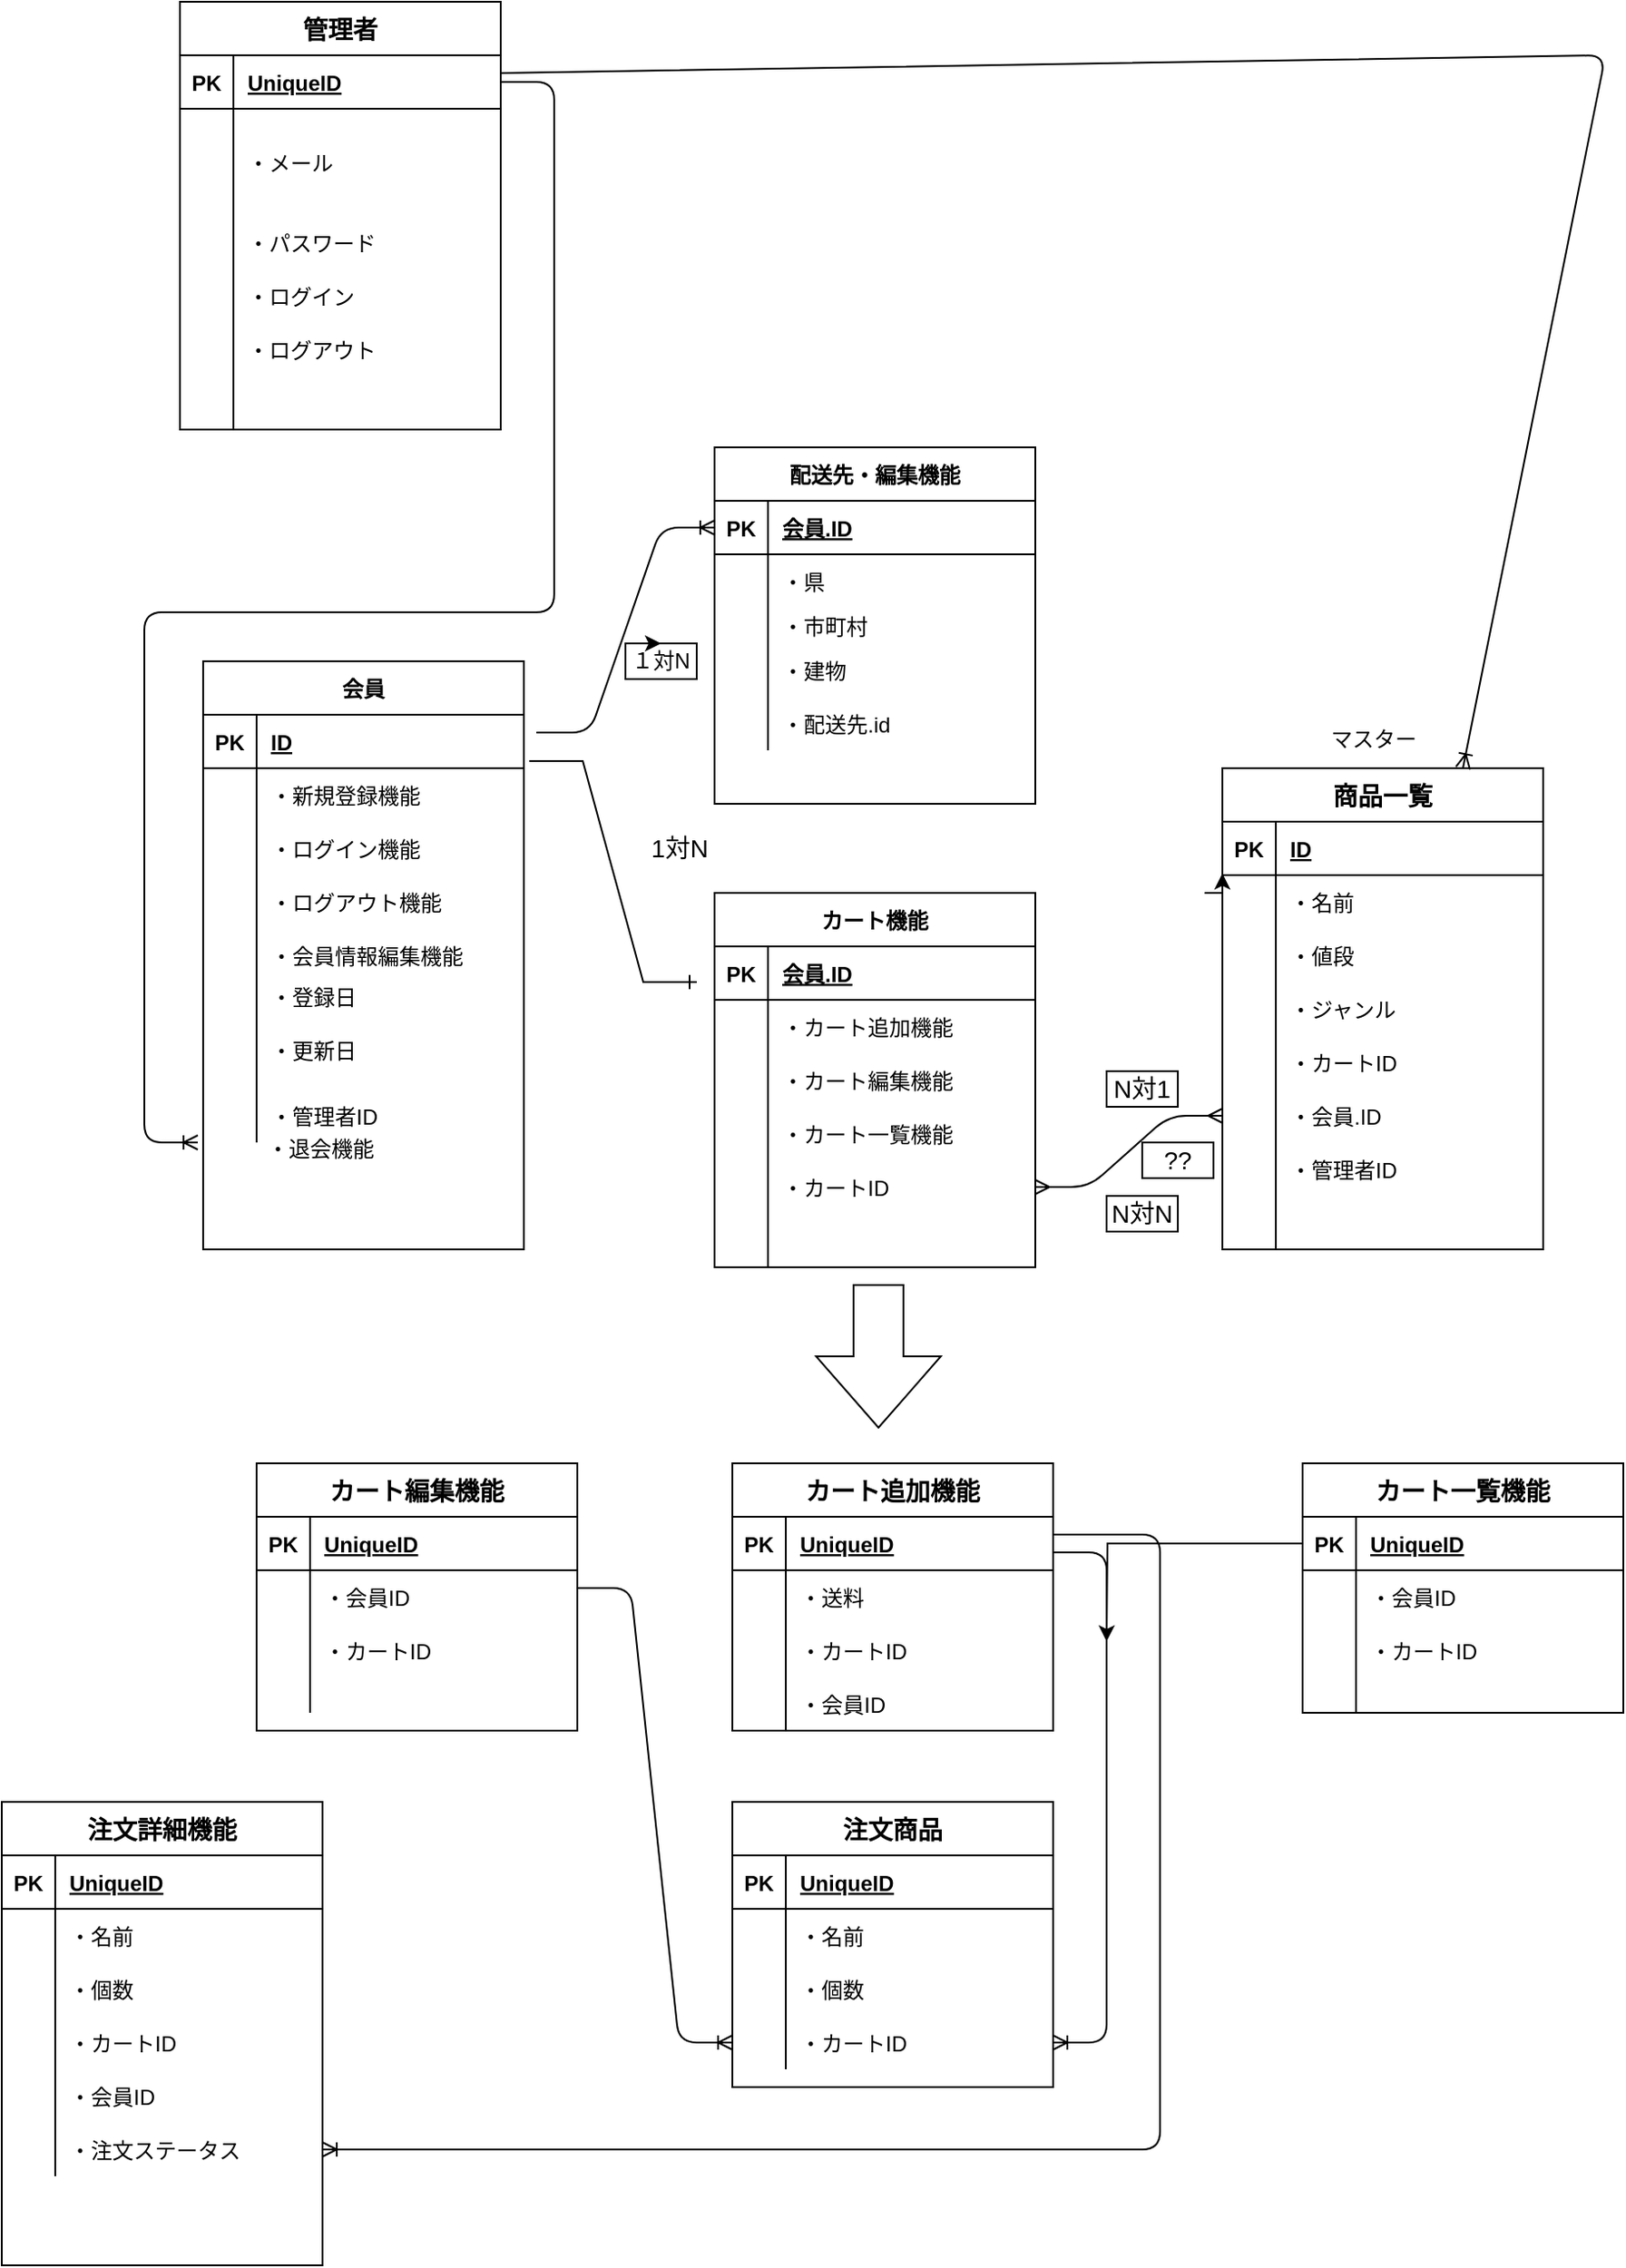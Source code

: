 <mxfile version="14.0.0" type="github">
  <diagram id="SJgFfLJ4Xzr0zGgZQ5Ph" name="ページ1">
    <mxGraphModel dx="2600" dy="4016" grid="1" gridSize="10" guides="1" tooltips="1" connect="1" arrows="1" fold="1" page="1" pageScale="1" pageWidth="827" pageHeight="1169" math="0" shadow="0">
      <root>
        <mxCell id="0" />
        <mxCell id="1" parent="0" />
        <mxCell id="ZuCImtXs0Fwf6ti-tjpx-20" value="会員" style="shape=table;startSize=30;container=1;collapsible=1;childLayout=tableLayout;fixedRows=1;rowLines=0;fontStyle=1;align=center;resizeLast=1;labelBackgroundColor=none;strokeColor=#000000;strokeWidth=1;fillColor=#ffffff;" vertex="1" parent="1">
          <mxGeometry x="-827" y="-2820" width="180" height="330" as="geometry" />
        </mxCell>
        <mxCell id="ZuCImtXs0Fwf6ti-tjpx-21" value="" style="shape=partialRectangle;collapsible=0;dropTarget=0;pointerEvents=0;fillColor=none;top=0;left=0;bottom=1;right=0;points=[[0,0.5],[1,0.5]];portConstraint=eastwest;" vertex="1" parent="ZuCImtXs0Fwf6ti-tjpx-20">
          <mxGeometry y="30" width="180" height="30" as="geometry" />
        </mxCell>
        <mxCell id="ZuCImtXs0Fwf6ti-tjpx-22" value="PK" style="shape=partialRectangle;connectable=0;fillColor=none;top=0;left=0;bottom=0;right=0;fontStyle=1;overflow=hidden;" vertex="1" parent="ZuCImtXs0Fwf6ti-tjpx-21">
          <mxGeometry width="30" height="30" as="geometry" />
        </mxCell>
        <mxCell id="ZuCImtXs0Fwf6ti-tjpx-23" value="ID" style="shape=partialRectangle;connectable=0;fillColor=none;top=0;left=0;bottom=0;right=0;align=left;spacingLeft=6;fontStyle=5;overflow=hidden;" vertex="1" parent="ZuCImtXs0Fwf6ti-tjpx-21">
          <mxGeometry x="30" width="150" height="30" as="geometry" />
        </mxCell>
        <mxCell id="ZuCImtXs0Fwf6ti-tjpx-24" value="" style="shape=partialRectangle;collapsible=0;dropTarget=0;pointerEvents=0;fillColor=none;top=0;left=0;bottom=0;right=0;points=[[0,0.5],[1,0.5]];portConstraint=eastwest;" vertex="1" parent="ZuCImtXs0Fwf6ti-tjpx-20">
          <mxGeometry y="60" width="180" height="30" as="geometry" />
        </mxCell>
        <mxCell id="ZuCImtXs0Fwf6ti-tjpx-25" value="" style="shape=partialRectangle;connectable=0;fillColor=none;top=0;left=0;bottom=0;right=0;editable=1;overflow=hidden;" vertex="1" parent="ZuCImtXs0Fwf6ti-tjpx-24">
          <mxGeometry width="30" height="30" as="geometry" />
        </mxCell>
        <mxCell id="ZuCImtXs0Fwf6ti-tjpx-26" value="・新規登録機能" style="shape=partialRectangle;connectable=0;fillColor=none;top=0;left=0;bottom=0;right=0;align=left;spacingLeft=6;overflow=hidden;" vertex="1" parent="ZuCImtXs0Fwf6ti-tjpx-24">
          <mxGeometry x="30" width="150" height="30" as="geometry" />
        </mxCell>
        <mxCell id="ZuCImtXs0Fwf6ti-tjpx-27" value="" style="shape=partialRectangle;collapsible=0;dropTarget=0;pointerEvents=0;fillColor=none;top=0;left=0;bottom=0;right=0;points=[[0,0.5],[1,0.5]];portConstraint=eastwest;" vertex="1" parent="ZuCImtXs0Fwf6ti-tjpx-20">
          <mxGeometry y="90" width="180" height="30" as="geometry" />
        </mxCell>
        <mxCell id="ZuCImtXs0Fwf6ti-tjpx-28" value="" style="shape=partialRectangle;connectable=0;fillColor=none;top=0;left=0;bottom=0;right=0;editable=1;overflow=hidden;" vertex="1" parent="ZuCImtXs0Fwf6ti-tjpx-27">
          <mxGeometry width="30" height="30" as="geometry" />
        </mxCell>
        <mxCell id="ZuCImtXs0Fwf6ti-tjpx-29" value="・ログイン機能" style="shape=partialRectangle;connectable=0;fillColor=none;top=0;left=0;bottom=0;right=0;align=left;spacingLeft=6;overflow=hidden;" vertex="1" parent="ZuCImtXs0Fwf6ti-tjpx-27">
          <mxGeometry x="30" width="150" height="30" as="geometry" />
        </mxCell>
        <mxCell id="ZuCImtXs0Fwf6ti-tjpx-30" value="" style="shape=partialRectangle;collapsible=0;dropTarget=0;pointerEvents=0;fillColor=none;top=0;left=0;bottom=0;right=0;points=[[0,0.5],[1,0.5]];portConstraint=eastwest;" vertex="1" parent="ZuCImtXs0Fwf6ti-tjpx-20">
          <mxGeometry y="120" width="180" height="30" as="geometry" />
        </mxCell>
        <mxCell id="ZuCImtXs0Fwf6ti-tjpx-31" value="" style="shape=partialRectangle;connectable=0;fillColor=none;top=0;left=0;bottom=0;right=0;editable=1;overflow=hidden;" vertex="1" parent="ZuCImtXs0Fwf6ti-tjpx-30">
          <mxGeometry width="30" height="30" as="geometry" />
        </mxCell>
        <mxCell id="ZuCImtXs0Fwf6ti-tjpx-32" value="・ログアウト機能" style="shape=partialRectangle;connectable=0;fillColor=none;top=0;left=0;bottom=0;right=0;align=left;spacingLeft=6;overflow=hidden;" vertex="1" parent="ZuCImtXs0Fwf6ti-tjpx-30">
          <mxGeometry x="30" width="150" height="30" as="geometry" />
        </mxCell>
        <mxCell id="ZuCImtXs0Fwf6ti-tjpx-35" value="" style="shape=partialRectangle;collapsible=0;dropTarget=0;pointerEvents=0;fillColor=none;top=0;left=0;bottom=0;right=0;points=[[0,0.5],[1,0.5]];portConstraint=eastwest;" vertex="1" parent="ZuCImtXs0Fwf6ti-tjpx-20">
          <mxGeometry y="150" width="180" height="30" as="geometry" />
        </mxCell>
        <mxCell id="ZuCImtXs0Fwf6ti-tjpx-36" value="" style="shape=partialRectangle;connectable=0;fillColor=none;top=0;left=0;bottom=0;right=0;editable=1;overflow=hidden;" vertex="1" parent="ZuCImtXs0Fwf6ti-tjpx-35">
          <mxGeometry width="30" height="30" as="geometry" />
        </mxCell>
        <mxCell id="ZuCImtXs0Fwf6ti-tjpx-37" value="・会員情報編集機能" style="shape=partialRectangle;connectable=0;fillColor=none;top=0;left=0;bottom=0;right=0;align=left;spacingLeft=6;overflow=hidden;" vertex="1" parent="ZuCImtXs0Fwf6ti-tjpx-35">
          <mxGeometry x="30" width="150" height="30" as="geometry" />
        </mxCell>
        <mxCell id="ZuCImtXs0Fwf6ti-tjpx-94" value="" style="shape=partialRectangle;collapsible=0;dropTarget=0;pointerEvents=0;fillColor=none;top=0;left=0;bottom=0;right=0;points=[[0,0.5],[1,0.5]];portConstraint=eastwest;labelBackgroundColor=none;strokeColor=#000000;strokeWidth=1;fontSize=14;" vertex="1" parent="ZuCImtXs0Fwf6ti-tjpx-20">
          <mxGeometry y="180" width="180" height="30" as="geometry" />
        </mxCell>
        <mxCell id="ZuCImtXs0Fwf6ti-tjpx-95" value="" style="shape=partialRectangle;connectable=0;fillColor=none;top=0;left=0;bottom=0;right=0;editable=1;overflow=hidden;" vertex="1" parent="ZuCImtXs0Fwf6ti-tjpx-94">
          <mxGeometry width="30" height="30" as="geometry" />
        </mxCell>
        <mxCell id="ZuCImtXs0Fwf6ti-tjpx-96" value="・登録日&#xa;" style="shape=partialRectangle;connectable=0;fillColor=none;top=0;left=0;bottom=0;right=0;align=left;spacingLeft=6;overflow=hidden;" vertex="1" parent="ZuCImtXs0Fwf6ti-tjpx-94">
          <mxGeometry x="30" width="150" height="30" as="geometry" />
        </mxCell>
        <mxCell id="ZuCImtXs0Fwf6ti-tjpx-102" value="" style="shape=partialRectangle;collapsible=0;dropTarget=0;pointerEvents=0;fillColor=none;top=0;left=0;bottom=0;right=0;points=[[0,0.5],[1,0.5]];portConstraint=eastwest;" vertex="1" parent="ZuCImtXs0Fwf6ti-tjpx-20">
          <mxGeometry y="210" width="180" height="30" as="geometry" />
        </mxCell>
        <mxCell id="ZuCImtXs0Fwf6ti-tjpx-103" value="" style="shape=partialRectangle;connectable=0;fillColor=none;top=0;left=0;bottom=0;right=0;editable=1;overflow=hidden;" vertex="1" parent="ZuCImtXs0Fwf6ti-tjpx-102">
          <mxGeometry width="30" height="30" as="geometry" />
        </mxCell>
        <mxCell id="ZuCImtXs0Fwf6ti-tjpx-104" value="・更新日&#xa;" style="shape=partialRectangle;connectable=0;fillColor=none;top=0;left=0;bottom=0;right=0;align=left;spacingLeft=6;overflow=hidden;" vertex="1" parent="ZuCImtXs0Fwf6ti-tjpx-102">
          <mxGeometry x="30" width="150" height="30" as="geometry" />
        </mxCell>
        <mxCell id="ZuCImtXs0Fwf6ti-tjpx-223" value="" style="shape=partialRectangle;collapsible=0;dropTarget=0;pointerEvents=0;fillColor=none;top=0;left=0;bottom=0;right=0;points=[[0,0.5],[1,0.5]];portConstraint=eastwest;labelBackgroundColor=none;strokeColor=#000000;strokeWidth=1;fontSize=14;" vertex="1" parent="ZuCImtXs0Fwf6ti-tjpx-20">
          <mxGeometry y="240" width="180" height="30" as="geometry" />
        </mxCell>
        <mxCell id="ZuCImtXs0Fwf6ti-tjpx-224" value="" style="shape=partialRectangle;connectable=0;fillColor=none;top=0;left=0;bottom=0;right=0;editable=1;overflow=hidden;" vertex="1" parent="ZuCImtXs0Fwf6ti-tjpx-223">
          <mxGeometry width="30" height="30" as="geometry" />
        </mxCell>
        <mxCell id="ZuCImtXs0Fwf6ti-tjpx-225" value="・管理者ID" style="shape=partialRectangle;connectable=0;fillColor=none;top=0;left=0;bottom=0;right=0;align=left;spacingLeft=6;overflow=hidden;" vertex="1" parent="ZuCImtXs0Fwf6ti-tjpx-223">
          <mxGeometry x="30" width="150" height="30" as="geometry" />
        </mxCell>
        <mxCell id="ZuCImtXs0Fwf6ti-tjpx-38" value="・退会機能" style="text;strokeColor=none;fillColor=none;spacingLeft=4;spacingRight=4;overflow=hidden;rotatable=0;points=[[0,0.5],[1,0.5]];portConstraint=eastwest;fontSize=12;labelBackgroundColor=none;" vertex="1" parent="1">
          <mxGeometry x="-797" y="-2560" width="110" height="30" as="geometry" />
        </mxCell>
        <mxCell id="ZuCImtXs0Fwf6ti-tjpx-42" value="" style="edgeStyle=entityRelationEdgeStyle;fontSize=12;html=1;endArrow=ERoneToMany;entryX=0;entryY=0.5;entryDx=0;entryDy=0;exitX=1.039;exitY=0.333;exitDx=0;exitDy=0;exitPerimeter=0;" edge="1" parent="1" source="ZuCImtXs0Fwf6ti-tjpx-21" target="ZuCImtXs0Fwf6ti-tjpx-44">
          <mxGeometry width="100" height="100" relative="1" as="geometry">
            <mxPoint x="-647" y="-2770" as="sourcePoint" />
            <mxPoint x="-547" y="-2870" as="targetPoint" />
          </mxGeometry>
        </mxCell>
        <mxCell id="ZuCImtXs0Fwf6ti-tjpx-43" value="配送先・編集機能" style="shape=table;startSize=30;container=1;collapsible=1;childLayout=tableLayout;fixedRows=1;rowLines=0;fontStyle=1;align=center;resizeLast=1;labelBackgroundColor=none;strokeColor=#000000;strokeWidth=1;fillColor=#ffffff;" vertex="1" parent="1">
          <mxGeometry x="-540" y="-2940" width="180" height="200" as="geometry" />
        </mxCell>
        <mxCell id="ZuCImtXs0Fwf6ti-tjpx-44" value="" style="shape=partialRectangle;collapsible=0;dropTarget=0;pointerEvents=0;fillColor=none;top=0;left=0;bottom=1;right=0;points=[[0,0.5],[1,0.5]];portConstraint=eastwest;" vertex="1" parent="ZuCImtXs0Fwf6ti-tjpx-43">
          <mxGeometry y="30" width="180" height="30" as="geometry" />
        </mxCell>
        <mxCell id="ZuCImtXs0Fwf6ti-tjpx-45" value="PK" style="shape=partialRectangle;connectable=0;fillColor=none;top=0;left=0;bottom=0;right=0;fontStyle=1;overflow=hidden;" vertex="1" parent="ZuCImtXs0Fwf6ti-tjpx-44">
          <mxGeometry width="30" height="30" as="geometry" />
        </mxCell>
        <mxCell id="ZuCImtXs0Fwf6ti-tjpx-46" value="会員.ID" style="shape=partialRectangle;connectable=0;fillColor=none;top=0;left=0;bottom=0;right=0;align=left;spacingLeft=6;fontStyle=5;overflow=hidden;" vertex="1" parent="ZuCImtXs0Fwf6ti-tjpx-44">
          <mxGeometry x="30" width="150" height="30" as="geometry" />
        </mxCell>
        <mxCell id="ZuCImtXs0Fwf6ti-tjpx-47" value="" style="shape=partialRectangle;collapsible=0;dropTarget=0;pointerEvents=0;fillColor=none;top=0;left=0;bottom=0;right=0;points=[[0,0.5],[1,0.5]];portConstraint=eastwest;" vertex="1" parent="ZuCImtXs0Fwf6ti-tjpx-43">
          <mxGeometry y="60" width="180" height="30" as="geometry" />
        </mxCell>
        <mxCell id="ZuCImtXs0Fwf6ti-tjpx-48" value="" style="shape=partialRectangle;connectable=0;fillColor=none;top=0;left=0;bottom=0;right=0;editable=1;overflow=hidden;" vertex="1" parent="ZuCImtXs0Fwf6ti-tjpx-47">
          <mxGeometry width="30" height="30" as="geometry" />
        </mxCell>
        <mxCell id="ZuCImtXs0Fwf6ti-tjpx-49" value="・県" style="shape=partialRectangle;connectable=0;fillColor=none;top=0;left=0;bottom=0;right=0;align=left;spacingLeft=6;overflow=hidden;" vertex="1" parent="ZuCImtXs0Fwf6ti-tjpx-47">
          <mxGeometry x="30" width="150" height="30" as="geometry" />
        </mxCell>
        <mxCell id="ZuCImtXs0Fwf6ti-tjpx-50" value="" style="shape=partialRectangle;collapsible=0;dropTarget=0;pointerEvents=0;fillColor=none;top=0;left=0;bottom=0;right=0;points=[[0,0.5],[1,0.5]];portConstraint=eastwest;" vertex="1" parent="ZuCImtXs0Fwf6ti-tjpx-43">
          <mxGeometry y="90" width="180" height="20" as="geometry" />
        </mxCell>
        <mxCell id="ZuCImtXs0Fwf6ti-tjpx-51" value="" style="shape=partialRectangle;connectable=0;fillColor=none;top=0;left=0;bottom=0;right=0;editable=1;overflow=hidden;" vertex="1" parent="ZuCImtXs0Fwf6ti-tjpx-50">
          <mxGeometry width="30" height="20" as="geometry" />
        </mxCell>
        <mxCell id="ZuCImtXs0Fwf6ti-tjpx-52" value="・市町村" style="shape=partialRectangle;connectable=0;fillColor=none;top=0;left=0;bottom=0;right=0;align=left;spacingLeft=6;overflow=hidden;" vertex="1" parent="ZuCImtXs0Fwf6ti-tjpx-50">
          <mxGeometry x="30" width="150" height="20" as="geometry" />
        </mxCell>
        <mxCell id="ZuCImtXs0Fwf6ti-tjpx-53" value="" style="shape=partialRectangle;collapsible=0;dropTarget=0;pointerEvents=0;fillColor=none;top=0;left=0;bottom=0;right=0;points=[[0,0.5],[1,0.5]];portConstraint=eastwest;" vertex="1" parent="ZuCImtXs0Fwf6ti-tjpx-43">
          <mxGeometry y="110" width="180" height="30" as="geometry" />
        </mxCell>
        <mxCell id="ZuCImtXs0Fwf6ti-tjpx-54" value="" style="shape=partialRectangle;connectable=0;fillColor=none;top=0;left=0;bottom=0;right=0;editable=1;overflow=hidden;" vertex="1" parent="ZuCImtXs0Fwf6ti-tjpx-53">
          <mxGeometry width="30" height="30" as="geometry" />
        </mxCell>
        <mxCell id="ZuCImtXs0Fwf6ti-tjpx-55" value="・建物" style="shape=partialRectangle;connectable=0;fillColor=none;top=0;left=0;bottom=0;right=0;align=left;spacingLeft=6;overflow=hidden;" vertex="1" parent="ZuCImtXs0Fwf6ti-tjpx-53">
          <mxGeometry x="30" width="150" height="30" as="geometry" />
        </mxCell>
        <mxCell id="ZuCImtXs0Fwf6ti-tjpx-88" value="" style="shape=partialRectangle;collapsible=0;dropTarget=0;pointerEvents=0;fillColor=none;top=0;left=0;bottom=0;right=0;points=[[0,0.5],[1,0.5]];portConstraint=eastwest;" vertex="1" parent="ZuCImtXs0Fwf6ti-tjpx-43">
          <mxGeometry y="140" width="180" height="30" as="geometry" />
        </mxCell>
        <mxCell id="ZuCImtXs0Fwf6ti-tjpx-89" value="" style="shape=partialRectangle;connectable=0;fillColor=none;top=0;left=0;bottom=0;right=0;editable=1;overflow=hidden;" vertex="1" parent="ZuCImtXs0Fwf6ti-tjpx-88">
          <mxGeometry width="30" height="30" as="geometry" />
        </mxCell>
        <mxCell id="ZuCImtXs0Fwf6ti-tjpx-90" value="・配送先.id" style="shape=partialRectangle;connectable=0;fillColor=none;top=0;left=0;bottom=0;right=0;align=left;spacingLeft=6;overflow=hidden;" vertex="1" parent="ZuCImtXs0Fwf6ti-tjpx-88">
          <mxGeometry x="30" width="150" height="30" as="geometry" />
        </mxCell>
        <mxCell id="ZuCImtXs0Fwf6ti-tjpx-57" value="１対N" style="text;html=1;fillColor=none;align=center;verticalAlign=middle;whiteSpace=wrap;rounded=0;labelBackgroundColor=none;strokeColor=#000000;" vertex="1" parent="1">
          <mxGeometry x="-590" y="-2830" width="40" height="20" as="geometry" />
        </mxCell>
        <mxCell id="ZuCImtXs0Fwf6ti-tjpx-58" value="カート機能" style="shape=table;startSize=30;container=1;collapsible=1;childLayout=tableLayout;fixedRows=1;rowLines=0;fontStyle=1;align=center;resizeLast=1;labelBackgroundColor=none;strokeColor=#000000;strokeWidth=1;fillColor=#ffffff;" vertex="1" parent="1">
          <mxGeometry x="-540" y="-2690" width="180" height="210" as="geometry" />
        </mxCell>
        <mxCell id="ZuCImtXs0Fwf6ti-tjpx-59" value="" style="shape=partialRectangle;collapsible=0;dropTarget=0;pointerEvents=0;fillColor=none;top=0;left=0;bottom=1;right=0;points=[[0,0.5],[1,0.5]];portConstraint=eastwest;" vertex="1" parent="ZuCImtXs0Fwf6ti-tjpx-58">
          <mxGeometry y="30" width="180" height="30" as="geometry" />
        </mxCell>
        <mxCell id="ZuCImtXs0Fwf6ti-tjpx-60" value="PK" style="shape=partialRectangle;connectable=0;fillColor=none;top=0;left=0;bottom=0;right=0;fontStyle=1;overflow=hidden;" vertex="1" parent="ZuCImtXs0Fwf6ti-tjpx-59">
          <mxGeometry width="30" height="30" as="geometry" />
        </mxCell>
        <mxCell id="ZuCImtXs0Fwf6ti-tjpx-61" value="会員.ID" style="shape=partialRectangle;connectable=0;fillColor=none;top=0;left=0;bottom=0;right=0;align=left;spacingLeft=6;fontStyle=5;overflow=hidden;" vertex="1" parent="ZuCImtXs0Fwf6ti-tjpx-59">
          <mxGeometry x="30" width="150" height="30" as="geometry" />
        </mxCell>
        <mxCell id="ZuCImtXs0Fwf6ti-tjpx-62" value="" style="shape=partialRectangle;collapsible=0;dropTarget=0;pointerEvents=0;fillColor=none;top=0;left=0;bottom=0;right=0;points=[[0,0.5],[1,0.5]];portConstraint=eastwest;" vertex="1" parent="ZuCImtXs0Fwf6ti-tjpx-58">
          <mxGeometry y="60" width="180" height="30" as="geometry" />
        </mxCell>
        <mxCell id="ZuCImtXs0Fwf6ti-tjpx-63" value="" style="shape=partialRectangle;connectable=0;fillColor=none;top=0;left=0;bottom=0;right=0;editable=1;overflow=hidden;" vertex="1" parent="ZuCImtXs0Fwf6ti-tjpx-62">
          <mxGeometry width="30" height="30" as="geometry" />
        </mxCell>
        <mxCell id="ZuCImtXs0Fwf6ti-tjpx-64" value="・カート追加機能" style="shape=partialRectangle;connectable=0;fillColor=none;top=0;left=0;bottom=0;right=0;align=left;spacingLeft=6;overflow=hidden;" vertex="1" parent="ZuCImtXs0Fwf6ti-tjpx-62">
          <mxGeometry x="30" width="150" height="30" as="geometry" />
        </mxCell>
        <mxCell id="ZuCImtXs0Fwf6ti-tjpx-65" value="" style="shape=partialRectangle;collapsible=0;dropTarget=0;pointerEvents=0;fillColor=none;top=0;left=0;bottom=0;right=0;points=[[0,0.5],[1,0.5]];portConstraint=eastwest;" vertex="1" parent="ZuCImtXs0Fwf6ti-tjpx-58">
          <mxGeometry y="90" width="180" height="30" as="geometry" />
        </mxCell>
        <mxCell id="ZuCImtXs0Fwf6ti-tjpx-66" value="" style="shape=partialRectangle;connectable=0;fillColor=none;top=0;left=0;bottom=0;right=0;editable=1;overflow=hidden;" vertex="1" parent="ZuCImtXs0Fwf6ti-tjpx-65">
          <mxGeometry width="30" height="30" as="geometry" />
        </mxCell>
        <mxCell id="ZuCImtXs0Fwf6ti-tjpx-67" value="・カート編集機能" style="shape=partialRectangle;connectable=0;fillColor=none;top=0;left=0;bottom=0;right=0;align=left;spacingLeft=6;overflow=hidden;" vertex="1" parent="ZuCImtXs0Fwf6ti-tjpx-65">
          <mxGeometry x="30" width="150" height="30" as="geometry" />
        </mxCell>
        <mxCell id="ZuCImtXs0Fwf6ti-tjpx-68" value="" style="shape=partialRectangle;collapsible=0;dropTarget=0;pointerEvents=0;fillColor=none;top=0;left=0;bottom=0;right=0;points=[[0,0.5],[1,0.5]];portConstraint=eastwest;" vertex="1" parent="ZuCImtXs0Fwf6ti-tjpx-58">
          <mxGeometry y="120" width="180" height="30" as="geometry" />
        </mxCell>
        <mxCell id="ZuCImtXs0Fwf6ti-tjpx-69" value="" style="shape=partialRectangle;connectable=0;fillColor=none;top=0;left=0;bottom=0;right=0;editable=1;overflow=hidden;" vertex="1" parent="ZuCImtXs0Fwf6ti-tjpx-68">
          <mxGeometry width="30" height="30" as="geometry" />
        </mxCell>
        <mxCell id="ZuCImtXs0Fwf6ti-tjpx-70" value="・カート一覧機能" style="shape=partialRectangle;connectable=0;fillColor=none;top=0;left=0;bottom=0;right=0;align=left;spacingLeft=6;overflow=hidden;" vertex="1" parent="ZuCImtXs0Fwf6ti-tjpx-68">
          <mxGeometry x="30" width="150" height="30" as="geometry" />
        </mxCell>
        <mxCell id="ZuCImtXs0Fwf6ti-tjpx-91" value="" style="shape=partialRectangle;collapsible=0;dropTarget=0;pointerEvents=0;fillColor=none;top=0;left=0;bottom=0;right=0;points=[[0,0.5],[1,0.5]];portConstraint=eastwest;labelBackgroundColor=none;strokeColor=#000000;strokeWidth=1;fontSize=14;" vertex="1" parent="ZuCImtXs0Fwf6ti-tjpx-58">
          <mxGeometry y="150" width="180" height="30" as="geometry" />
        </mxCell>
        <mxCell id="ZuCImtXs0Fwf6ti-tjpx-92" value="" style="shape=partialRectangle;connectable=0;fillColor=none;top=0;left=0;bottom=0;right=0;editable=1;overflow=hidden;" vertex="1" parent="ZuCImtXs0Fwf6ti-tjpx-91">
          <mxGeometry width="30" height="30" as="geometry" />
        </mxCell>
        <mxCell id="ZuCImtXs0Fwf6ti-tjpx-93" value="・カートID" style="shape=partialRectangle;connectable=0;fillColor=none;top=0;left=0;bottom=0;right=0;align=left;spacingLeft=6;overflow=hidden;" vertex="1" parent="ZuCImtXs0Fwf6ti-tjpx-91">
          <mxGeometry x="30" width="150" height="30" as="geometry" />
        </mxCell>
        <mxCell id="ZuCImtXs0Fwf6ti-tjpx-111" value="" style="shape=partialRectangle;collapsible=0;dropTarget=0;pointerEvents=0;fillColor=none;top=0;left=0;bottom=0;right=0;points=[[0,0.5],[1,0.5]];portConstraint=eastwest;labelBackgroundColor=none;strokeColor=#000000;strokeWidth=1;fontSize=14;" vertex="1" parent="ZuCImtXs0Fwf6ti-tjpx-58">
          <mxGeometry y="180" width="180" height="30" as="geometry" />
        </mxCell>
        <mxCell id="ZuCImtXs0Fwf6ti-tjpx-112" value="" style="shape=partialRectangle;connectable=0;fillColor=none;top=0;left=0;bottom=0;right=0;editable=1;overflow=hidden;" vertex="1" parent="ZuCImtXs0Fwf6ti-tjpx-111">
          <mxGeometry width="30" height="30" as="geometry" />
        </mxCell>
        <mxCell id="ZuCImtXs0Fwf6ti-tjpx-113" value="" style="shape=partialRectangle;connectable=0;fillColor=none;top=0;left=0;bottom=0;right=0;align=left;spacingLeft=6;overflow=hidden;" vertex="1" parent="ZuCImtXs0Fwf6ti-tjpx-111">
          <mxGeometry x="30" width="150" height="30" as="geometry" />
        </mxCell>
        <mxCell id="ZuCImtXs0Fwf6ti-tjpx-71" value="" style="edgeStyle=entityRelationEdgeStyle;fontSize=12;html=1;endArrow=ERone;endFill=1;exitX=1.017;exitY=0.867;exitDx=0;exitDy=0;exitPerimeter=0;rounded=0;" edge="1" parent="1" source="ZuCImtXs0Fwf6ti-tjpx-21">
          <mxGeometry width="100" height="100" relative="1" as="geometry">
            <mxPoint x="-640" y="-2540" as="sourcePoint" />
            <mxPoint x="-550" y="-2640" as="targetPoint" />
          </mxGeometry>
        </mxCell>
        <mxCell id="ZuCImtXs0Fwf6ti-tjpx-73" value="1対N" style="edgeLabel;html=1;align=center;verticalAlign=middle;resizable=0;points=[];rotation=0;fontSize=14;" vertex="1" connectable="0" parent="ZuCImtXs0Fwf6ti-tjpx-71">
          <mxGeometry x="0.892" y="3" relative="1" as="geometry">
            <mxPoint y="-72" as="offset" />
          </mxGeometry>
        </mxCell>
        <mxCell id="ZuCImtXs0Fwf6ti-tjpx-74" value="商品一覧" style="shape=table;startSize=30;container=1;collapsible=1;childLayout=tableLayout;fixedRows=1;rowLines=0;fontStyle=1;align=center;resizeLast=1;labelBackgroundColor=none;strokeColor=#000000;strokeWidth=1;fillColor=#ffffff;fontSize=14;" vertex="1" parent="1">
          <mxGeometry x="-255" y="-2760" width="180" height="270" as="geometry" />
        </mxCell>
        <mxCell id="ZuCImtXs0Fwf6ti-tjpx-75" value="" style="shape=partialRectangle;collapsible=0;dropTarget=0;pointerEvents=0;fillColor=none;top=0;left=0;bottom=1;right=0;points=[[0,0.5],[1,0.5]];portConstraint=eastwest;" vertex="1" parent="ZuCImtXs0Fwf6ti-tjpx-74">
          <mxGeometry y="30" width="180" height="30" as="geometry" />
        </mxCell>
        <mxCell id="ZuCImtXs0Fwf6ti-tjpx-76" value="PK" style="shape=partialRectangle;connectable=0;fillColor=none;top=0;left=0;bottom=0;right=0;fontStyle=1;overflow=hidden;" vertex="1" parent="ZuCImtXs0Fwf6ti-tjpx-75">
          <mxGeometry width="30" height="30" as="geometry" />
        </mxCell>
        <mxCell id="ZuCImtXs0Fwf6ti-tjpx-77" value="ID" style="shape=partialRectangle;connectable=0;fillColor=none;top=0;left=0;bottom=0;right=0;align=left;spacingLeft=6;fontStyle=5;overflow=hidden;" vertex="1" parent="ZuCImtXs0Fwf6ti-tjpx-75">
          <mxGeometry x="30" width="150" height="30" as="geometry" />
        </mxCell>
        <mxCell id="ZuCImtXs0Fwf6ti-tjpx-78" value="" style="shape=partialRectangle;collapsible=0;dropTarget=0;pointerEvents=0;fillColor=none;top=0;left=0;bottom=0;right=0;points=[[0,0.5],[1,0.5]];portConstraint=eastwest;" vertex="1" parent="ZuCImtXs0Fwf6ti-tjpx-74">
          <mxGeometry y="60" width="180" height="30" as="geometry" />
        </mxCell>
        <mxCell id="ZuCImtXs0Fwf6ti-tjpx-79" value="" style="shape=partialRectangle;connectable=0;fillColor=none;top=0;left=0;bottom=0;right=0;editable=1;overflow=hidden;" vertex="1" parent="ZuCImtXs0Fwf6ti-tjpx-78">
          <mxGeometry width="30" height="30" as="geometry" />
        </mxCell>
        <mxCell id="ZuCImtXs0Fwf6ti-tjpx-80" value="・名前" style="shape=partialRectangle;connectable=0;fillColor=none;top=0;left=0;bottom=0;right=0;align=left;spacingLeft=6;overflow=hidden;" vertex="1" parent="ZuCImtXs0Fwf6ti-tjpx-78">
          <mxGeometry x="30" width="150" height="30" as="geometry" />
        </mxCell>
        <mxCell id="ZuCImtXs0Fwf6ti-tjpx-81" value="" style="shape=partialRectangle;collapsible=0;dropTarget=0;pointerEvents=0;fillColor=none;top=0;left=0;bottom=0;right=0;points=[[0,0.5],[1,0.5]];portConstraint=eastwest;" vertex="1" parent="ZuCImtXs0Fwf6ti-tjpx-74">
          <mxGeometry y="90" width="180" height="30" as="geometry" />
        </mxCell>
        <mxCell id="ZuCImtXs0Fwf6ti-tjpx-82" value="" style="shape=partialRectangle;connectable=0;fillColor=none;top=0;left=0;bottom=0;right=0;editable=1;overflow=hidden;" vertex="1" parent="ZuCImtXs0Fwf6ti-tjpx-81">
          <mxGeometry width="30" height="30" as="geometry" />
        </mxCell>
        <mxCell id="ZuCImtXs0Fwf6ti-tjpx-83" value="・値段" style="shape=partialRectangle;connectable=0;fillColor=none;top=0;left=0;bottom=0;right=0;align=left;spacingLeft=6;overflow=hidden;" vertex="1" parent="ZuCImtXs0Fwf6ti-tjpx-81">
          <mxGeometry x="30" width="150" height="30" as="geometry" />
        </mxCell>
        <mxCell id="ZuCImtXs0Fwf6ti-tjpx-105" value="" style="shape=partialRectangle;collapsible=0;dropTarget=0;pointerEvents=0;fillColor=none;top=0;left=0;bottom=0;right=0;points=[[0,0.5],[1,0.5]];portConstraint=eastwest;labelBackgroundColor=none;strokeColor=#000000;strokeWidth=1;fontSize=14;" vertex="1" parent="ZuCImtXs0Fwf6ti-tjpx-74">
          <mxGeometry y="120" width="180" height="30" as="geometry" />
        </mxCell>
        <mxCell id="ZuCImtXs0Fwf6ti-tjpx-106" value="" style="shape=partialRectangle;connectable=0;fillColor=none;top=0;left=0;bottom=0;right=0;editable=1;overflow=hidden;" vertex="1" parent="ZuCImtXs0Fwf6ti-tjpx-105">
          <mxGeometry width="30" height="30" as="geometry" />
        </mxCell>
        <mxCell id="ZuCImtXs0Fwf6ti-tjpx-107" value="・ジャンル" style="shape=partialRectangle;connectable=0;fillColor=none;top=0;left=0;bottom=0;right=0;align=left;spacingLeft=6;overflow=hidden;" vertex="1" parent="ZuCImtXs0Fwf6ti-tjpx-105">
          <mxGeometry x="30" width="150" height="30" as="geometry" />
        </mxCell>
        <mxCell id="ZuCImtXs0Fwf6ti-tjpx-98" value="" style="shape=partialRectangle;collapsible=0;dropTarget=0;pointerEvents=0;fillColor=none;top=0;left=0;bottom=0;right=0;points=[[0,0.5],[1,0.5]];portConstraint=eastwest;" vertex="1" parent="ZuCImtXs0Fwf6ti-tjpx-74">
          <mxGeometry y="150" width="180" height="30" as="geometry" />
        </mxCell>
        <mxCell id="ZuCImtXs0Fwf6ti-tjpx-99" value="" style="shape=partialRectangle;connectable=0;fillColor=none;top=0;left=0;bottom=0;right=0;editable=1;overflow=hidden;" vertex="1" parent="ZuCImtXs0Fwf6ti-tjpx-98">
          <mxGeometry width="30" height="30" as="geometry" />
        </mxCell>
        <mxCell id="ZuCImtXs0Fwf6ti-tjpx-100" value="・カートID" style="shape=partialRectangle;connectable=0;fillColor=none;top=0;left=0;bottom=0;right=0;align=left;spacingLeft=6;overflow=hidden;" vertex="1" parent="ZuCImtXs0Fwf6ti-tjpx-98">
          <mxGeometry x="30" width="150" height="30" as="geometry" />
        </mxCell>
        <mxCell id="ZuCImtXs0Fwf6ti-tjpx-122" value="" style="shape=partialRectangle;collapsible=0;dropTarget=0;pointerEvents=0;fillColor=none;top=0;left=0;bottom=0;right=0;points=[[0,0.5],[1,0.5]];portConstraint=eastwest;" vertex="1" parent="ZuCImtXs0Fwf6ti-tjpx-74">
          <mxGeometry y="180" width="180" height="30" as="geometry" />
        </mxCell>
        <mxCell id="ZuCImtXs0Fwf6ti-tjpx-123" value="" style="shape=partialRectangle;connectable=0;fillColor=none;top=0;left=0;bottom=0;right=0;editable=1;overflow=hidden;" vertex="1" parent="ZuCImtXs0Fwf6ti-tjpx-122">
          <mxGeometry width="30" height="30" as="geometry" />
        </mxCell>
        <mxCell id="ZuCImtXs0Fwf6ti-tjpx-124" value="・会員.ID" style="shape=partialRectangle;connectable=0;fillColor=none;top=0;left=0;bottom=0;right=0;align=left;spacingLeft=6;overflow=hidden;" vertex="1" parent="ZuCImtXs0Fwf6ti-tjpx-122">
          <mxGeometry x="30" width="150" height="30" as="geometry" />
        </mxCell>
        <mxCell id="ZuCImtXs0Fwf6ti-tjpx-234" value="" style="shape=partialRectangle;collapsible=0;dropTarget=0;pointerEvents=0;fillColor=none;top=0;left=0;bottom=0;right=0;points=[[0,0.5],[1,0.5]];portConstraint=eastwest;labelBackgroundColor=none;strokeColor=#000000;strokeWidth=1;fontSize=14;" vertex="1" parent="ZuCImtXs0Fwf6ti-tjpx-74">
          <mxGeometry y="210" width="180" height="30" as="geometry" />
        </mxCell>
        <mxCell id="ZuCImtXs0Fwf6ti-tjpx-235" value="" style="shape=partialRectangle;connectable=0;fillColor=none;top=0;left=0;bottom=0;right=0;editable=1;overflow=hidden;" vertex="1" parent="ZuCImtXs0Fwf6ti-tjpx-234">
          <mxGeometry width="30" height="30" as="geometry" />
        </mxCell>
        <mxCell id="ZuCImtXs0Fwf6ti-tjpx-236" value="・管理者ID" style="shape=partialRectangle;connectable=0;fillColor=none;top=0;left=0;bottom=0;right=0;align=left;spacingLeft=6;overflow=hidden;" vertex="1" parent="ZuCImtXs0Fwf6ti-tjpx-234">
          <mxGeometry x="30" width="150" height="30" as="geometry" />
        </mxCell>
        <mxCell id="ZuCImtXs0Fwf6ti-tjpx-84" value="" style="shape=partialRectangle;collapsible=0;dropTarget=0;pointerEvents=0;fillColor=none;top=0;left=0;bottom=0;right=0;points=[[0,0.5],[1,0.5]];portConstraint=eastwest;" vertex="1" parent="ZuCImtXs0Fwf6ti-tjpx-74">
          <mxGeometry y="240" width="180" height="30" as="geometry" />
        </mxCell>
        <mxCell id="ZuCImtXs0Fwf6ti-tjpx-85" value="" style="shape=partialRectangle;connectable=0;fillColor=none;top=0;left=0;bottom=0;right=0;editable=1;overflow=hidden;" vertex="1" parent="ZuCImtXs0Fwf6ti-tjpx-84">
          <mxGeometry width="30" height="30" as="geometry" />
        </mxCell>
        <mxCell id="ZuCImtXs0Fwf6ti-tjpx-86" value="" style="shape=partialRectangle;connectable=0;fillColor=none;top=0;left=0;bottom=0;right=0;align=left;spacingLeft=6;overflow=hidden;" vertex="1" parent="ZuCImtXs0Fwf6ti-tjpx-84">
          <mxGeometry x="30" width="150" height="30" as="geometry" />
        </mxCell>
        <mxCell id="ZuCImtXs0Fwf6ti-tjpx-115" style="edgeStyle=orthogonalEdgeStyle;rounded=0;orthogonalLoop=1;jettySize=auto;html=1;entryX=0;entryY=0.967;entryDx=0;entryDy=0;entryPerimeter=0;fontSize=14;" edge="1" parent="ZuCImtXs0Fwf6ti-tjpx-74" target="ZuCImtXs0Fwf6ti-tjpx-75">
          <mxGeometry relative="1" as="geometry">
            <mxPoint x="-10" y="70" as="sourcePoint" />
          </mxGeometry>
        </mxCell>
        <mxCell id="ZuCImtXs0Fwf6ti-tjpx-109" value="マスター" style="text;strokeColor=none;fillColor=none;spacingLeft=4;spacingRight=4;overflow=hidden;rotatable=0;points=[[0,0.5],[1,0.5]];portConstraint=eastwest;fontSize=12;labelBackgroundColor=none;" vertex="1" parent="1">
          <mxGeometry x="-200" y="-2790" width="70" height="30" as="geometry" />
        </mxCell>
        <mxCell id="ZuCImtXs0Fwf6ti-tjpx-116" value="" style="edgeStyle=entityRelationEdgeStyle;fontSize=12;html=1;endArrow=ERmany;startArrow=ERmany;entryX=0;entryY=0.5;entryDx=0;entryDy=0;" edge="1" parent="1" target="ZuCImtXs0Fwf6ti-tjpx-122">
          <mxGeometry width="100" height="100" relative="1" as="geometry">
            <mxPoint x="-360" y="-2525" as="sourcePoint" />
            <mxPoint x="-260" y="-2625" as="targetPoint" />
          </mxGeometry>
        </mxCell>
        <mxCell id="ZuCImtXs0Fwf6ti-tjpx-118" value="N対1" style="text;html=1;fillColor=none;align=center;verticalAlign=middle;whiteSpace=wrap;rounded=0;labelBackgroundColor=none;fontSize=14;strokeColor=#000000;" vertex="1" parent="1">
          <mxGeometry x="-320" y="-2590" width="40" height="20" as="geometry" />
        </mxCell>
        <mxCell id="ZuCImtXs0Fwf6ti-tjpx-125" value="カート追加機能" style="shape=table;startSize=30;container=1;collapsible=1;childLayout=tableLayout;fixedRows=1;rowLines=0;fontStyle=1;align=center;resizeLast=1;labelBackgroundColor=none;strokeColor=#000000;strokeWidth=1;fillColor=#ffffff;fontSize=14;" vertex="1" parent="1">
          <mxGeometry x="-530" y="-2370" width="180" height="150" as="geometry" />
        </mxCell>
        <mxCell id="ZuCImtXs0Fwf6ti-tjpx-126" value="" style="shape=partialRectangle;collapsible=0;dropTarget=0;pointerEvents=0;fillColor=none;top=0;left=0;bottom=1;right=0;points=[[0,0.5],[1,0.5]];portConstraint=eastwest;" vertex="1" parent="ZuCImtXs0Fwf6ti-tjpx-125">
          <mxGeometry y="30" width="180" height="30" as="geometry" />
        </mxCell>
        <mxCell id="ZuCImtXs0Fwf6ti-tjpx-127" value="PK" style="shape=partialRectangle;connectable=0;fillColor=none;top=0;left=0;bottom=0;right=0;fontStyle=1;overflow=hidden;" vertex="1" parent="ZuCImtXs0Fwf6ti-tjpx-126">
          <mxGeometry width="30" height="30" as="geometry" />
        </mxCell>
        <mxCell id="ZuCImtXs0Fwf6ti-tjpx-128" value="UniqueID" style="shape=partialRectangle;connectable=0;fillColor=none;top=0;left=0;bottom=0;right=0;align=left;spacingLeft=6;fontStyle=5;overflow=hidden;" vertex="1" parent="ZuCImtXs0Fwf6ti-tjpx-126">
          <mxGeometry x="30" width="150" height="30" as="geometry" />
        </mxCell>
        <mxCell id="ZuCImtXs0Fwf6ti-tjpx-135" value="" style="shape=partialRectangle;collapsible=0;dropTarget=0;pointerEvents=0;fillColor=none;top=0;left=0;bottom=0;right=0;points=[[0,0.5],[1,0.5]];portConstraint=eastwest;" vertex="1" parent="ZuCImtXs0Fwf6ti-tjpx-125">
          <mxGeometry y="60" width="180" height="30" as="geometry" />
        </mxCell>
        <mxCell id="ZuCImtXs0Fwf6ti-tjpx-136" value="" style="shape=partialRectangle;connectable=0;fillColor=none;top=0;left=0;bottom=0;right=0;editable=1;overflow=hidden;" vertex="1" parent="ZuCImtXs0Fwf6ti-tjpx-135">
          <mxGeometry width="30" height="30" as="geometry" />
        </mxCell>
        <mxCell id="ZuCImtXs0Fwf6ti-tjpx-137" value="・送料" style="shape=partialRectangle;connectable=0;fillColor=none;top=0;left=0;bottom=0;right=0;align=left;spacingLeft=6;overflow=hidden;" vertex="1" parent="ZuCImtXs0Fwf6ti-tjpx-135">
          <mxGeometry x="30" width="150" height="30" as="geometry" />
        </mxCell>
        <mxCell id="ZuCImtXs0Fwf6ti-tjpx-139" value="" style="shape=partialRectangle;collapsible=0;dropTarget=0;pointerEvents=0;fillColor=none;top=0;left=0;bottom=0;right=0;points=[[0,0.5],[1,0.5]];portConstraint=eastwest;labelBackgroundColor=none;strokeColor=#000000;strokeWidth=1;fontSize=14;" vertex="1" parent="ZuCImtXs0Fwf6ti-tjpx-125">
          <mxGeometry y="90" width="180" height="30" as="geometry" />
        </mxCell>
        <mxCell id="ZuCImtXs0Fwf6ti-tjpx-140" value="" style="shape=partialRectangle;connectable=0;fillColor=none;top=0;left=0;bottom=0;right=0;editable=1;overflow=hidden;" vertex="1" parent="ZuCImtXs0Fwf6ti-tjpx-139">
          <mxGeometry width="30" height="30" as="geometry" />
        </mxCell>
        <mxCell id="ZuCImtXs0Fwf6ti-tjpx-141" value="・カートID" style="shape=partialRectangle;connectable=0;fillColor=none;top=0;left=0;bottom=0;right=0;align=left;spacingLeft=6;overflow=hidden;" vertex="1" parent="ZuCImtXs0Fwf6ti-tjpx-139">
          <mxGeometry x="30" width="150" height="30" as="geometry" />
        </mxCell>
        <mxCell id="ZuCImtXs0Fwf6ti-tjpx-142" value="" style="shape=partialRectangle;collapsible=0;dropTarget=0;pointerEvents=0;fillColor=none;top=0;left=0;bottom=0;right=0;points=[[0,0.5],[1,0.5]];portConstraint=eastwest;labelBackgroundColor=none;strokeColor=#000000;strokeWidth=1;fontSize=14;" vertex="1" parent="ZuCImtXs0Fwf6ti-tjpx-125">
          <mxGeometry y="120" width="180" height="30" as="geometry" />
        </mxCell>
        <mxCell id="ZuCImtXs0Fwf6ti-tjpx-143" value="" style="shape=partialRectangle;connectable=0;fillColor=none;top=0;left=0;bottom=0;right=0;editable=1;overflow=hidden;" vertex="1" parent="ZuCImtXs0Fwf6ti-tjpx-142">
          <mxGeometry width="30" height="30" as="geometry" />
        </mxCell>
        <mxCell id="ZuCImtXs0Fwf6ti-tjpx-144" value="・会員ID" style="shape=partialRectangle;connectable=0;fillColor=none;top=0;left=0;bottom=0;right=0;align=left;spacingLeft=6;overflow=hidden;" vertex="1" parent="ZuCImtXs0Fwf6ti-tjpx-142">
          <mxGeometry x="30" width="150" height="30" as="geometry" />
        </mxCell>
        <mxCell id="ZuCImtXs0Fwf6ti-tjpx-138" value="" style="html=1;shadow=0;dashed=0;align=center;verticalAlign=middle;shape=mxgraph.arrows2.arrow;dy=0.6;dx=40;direction=south;notch=0;labelBackgroundColor=none;strokeColor=#000000;strokeWidth=1;fillColor=#ffffff;fontSize=14;" vertex="1" parent="1">
          <mxGeometry x="-483" y="-2470" width="70" height="80" as="geometry" />
        </mxCell>
        <mxCell id="ZuCImtXs0Fwf6ti-tjpx-158" value="注文商品" style="shape=table;startSize=30;container=1;collapsible=1;childLayout=tableLayout;fixedRows=1;rowLines=0;fontStyle=1;align=center;resizeLast=1;labelBackgroundColor=none;strokeColor=#000000;strokeWidth=1;fillColor=#ffffff;fontSize=14;" vertex="1" parent="1">
          <mxGeometry x="-530" y="-2180" width="180" height="160" as="geometry" />
        </mxCell>
        <mxCell id="ZuCImtXs0Fwf6ti-tjpx-159" value="" style="shape=partialRectangle;collapsible=0;dropTarget=0;pointerEvents=0;fillColor=none;top=0;left=0;bottom=1;right=0;points=[[0,0.5],[1,0.5]];portConstraint=eastwest;" vertex="1" parent="ZuCImtXs0Fwf6ti-tjpx-158">
          <mxGeometry y="30" width="180" height="30" as="geometry" />
        </mxCell>
        <mxCell id="ZuCImtXs0Fwf6ti-tjpx-160" value="PK" style="shape=partialRectangle;connectable=0;fillColor=none;top=0;left=0;bottom=0;right=0;fontStyle=1;overflow=hidden;" vertex="1" parent="ZuCImtXs0Fwf6ti-tjpx-159">
          <mxGeometry width="30" height="30" as="geometry" />
        </mxCell>
        <mxCell id="ZuCImtXs0Fwf6ti-tjpx-161" value="UniqueID" style="shape=partialRectangle;connectable=0;fillColor=none;top=0;left=0;bottom=0;right=0;align=left;spacingLeft=6;fontStyle=5;overflow=hidden;" vertex="1" parent="ZuCImtXs0Fwf6ti-tjpx-159">
          <mxGeometry x="30" width="150" height="30" as="geometry" />
        </mxCell>
        <mxCell id="ZuCImtXs0Fwf6ti-tjpx-162" value="" style="shape=partialRectangle;collapsible=0;dropTarget=0;pointerEvents=0;fillColor=none;top=0;left=0;bottom=0;right=0;points=[[0,0.5],[1,0.5]];portConstraint=eastwest;" vertex="1" parent="ZuCImtXs0Fwf6ti-tjpx-158">
          <mxGeometry y="60" width="180" height="30" as="geometry" />
        </mxCell>
        <mxCell id="ZuCImtXs0Fwf6ti-tjpx-163" value="" style="shape=partialRectangle;connectable=0;fillColor=none;top=0;left=0;bottom=0;right=0;editable=1;overflow=hidden;" vertex="1" parent="ZuCImtXs0Fwf6ti-tjpx-162">
          <mxGeometry width="30" height="30" as="geometry" />
        </mxCell>
        <mxCell id="ZuCImtXs0Fwf6ti-tjpx-164" value="・名前" style="shape=partialRectangle;connectable=0;fillColor=none;top=0;left=0;bottom=0;right=0;align=left;spacingLeft=6;overflow=hidden;" vertex="1" parent="ZuCImtXs0Fwf6ti-tjpx-162">
          <mxGeometry x="30" width="150" height="30" as="geometry" />
        </mxCell>
        <mxCell id="ZuCImtXs0Fwf6ti-tjpx-165" value="" style="shape=partialRectangle;collapsible=0;dropTarget=0;pointerEvents=0;fillColor=none;top=0;left=0;bottom=0;right=0;points=[[0,0.5],[1,0.5]];portConstraint=eastwest;" vertex="1" parent="ZuCImtXs0Fwf6ti-tjpx-158">
          <mxGeometry y="90" width="180" height="30" as="geometry" />
        </mxCell>
        <mxCell id="ZuCImtXs0Fwf6ti-tjpx-166" value="" style="shape=partialRectangle;connectable=0;fillColor=none;top=0;left=0;bottom=0;right=0;editable=1;overflow=hidden;" vertex="1" parent="ZuCImtXs0Fwf6ti-tjpx-165">
          <mxGeometry width="30" height="30" as="geometry" />
        </mxCell>
        <mxCell id="ZuCImtXs0Fwf6ti-tjpx-167" value="・個数" style="shape=partialRectangle;connectable=0;fillColor=none;top=0;left=0;bottom=0;right=0;align=left;spacingLeft=6;overflow=hidden;" vertex="1" parent="ZuCImtXs0Fwf6ti-tjpx-165">
          <mxGeometry x="30" width="150" height="30" as="geometry" />
        </mxCell>
        <mxCell id="ZuCImtXs0Fwf6ti-tjpx-168" value="" style="shape=partialRectangle;collapsible=0;dropTarget=0;pointerEvents=0;fillColor=none;top=0;left=0;bottom=0;right=0;points=[[0,0.5],[1,0.5]];portConstraint=eastwest;" vertex="1" parent="ZuCImtXs0Fwf6ti-tjpx-158">
          <mxGeometry y="120" width="180" height="30" as="geometry" />
        </mxCell>
        <mxCell id="ZuCImtXs0Fwf6ti-tjpx-169" value="" style="shape=partialRectangle;connectable=0;fillColor=none;top=0;left=0;bottom=0;right=0;editable=1;overflow=hidden;" vertex="1" parent="ZuCImtXs0Fwf6ti-tjpx-168">
          <mxGeometry width="30" height="30" as="geometry" />
        </mxCell>
        <mxCell id="ZuCImtXs0Fwf6ti-tjpx-170" value="・カートID" style="shape=partialRectangle;connectable=0;fillColor=none;top=0;left=0;bottom=0;right=0;align=left;spacingLeft=6;overflow=hidden;" vertex="1" parent="ZuCImtXs0Fwf6ti-tjpx-168">
          <mxGeometry x="30" width="150" height="30" as="geometry" />
        </mxCell>
        <mxCell id="ZuCImtXs0Fwf6ti-tjpx-172" value="" style="edgeStyle=entityRelationEdgeStyle;fontSize=12;html=1;endArrow=ERoneToMany;entryX=1;entryY=0.5;entryDx=0;entryDy=0;" edge="1" parent="1" target="ZuCImtXs0Fwf6ti-tjpx-168">
          <mxGeometry width="100" height="100" relative="1" as="geometry">
            <mxPoint x="-350" y="-2320" as="sourcePoint" />
            <mxPoint x="-250" y="-2420" as="targetPoint" />
          </mxGeometry>
        </mxCell>
        <mxCell id="ZuCImtXs0Fwf6ti-tjpx-173" value="N対N" style="text;html=1;fillColor=none;align=center;verticalAlign=middle;whiteSpace=wrap;rounded=0;labelBackgroundColor=none;fontSize=14;strokeColor=#000000;" vertex="1" parent="1">
          <mxGeometry x="-320" y="-2520" width="40" height="20" as="geometry" />
        </mxCell>
        <mxCell id="ZuCImtXs0Fwf6ti-tjpx-176" value="??" style="text;html=1;fillColor=none;align=center;verticalAlign=middle;whiteSpace=wrap;rounded=0;labelBackgroundColor=none;fontSize=14;strokeColor=#000000;" vertex="1" parent="1">
          <mxGeometry x="-300" y="-2550" width="40" height="20" as="geometry" />
        </mxCell>
        <mxCell id="ZuCImtXs0Fwf6ti-tjpx-178" value="カート編集機能" style="shape=table;startSize=30;container=1;collapsible=1;childLayout=tableLayout;fixedRows=1;rowLines=0;fontStyle=1;align=center;resizeLast=1;labelBackgroundColor=none;strokeColor=#000000;strokeWidth=1;fillColor=#ffffff;fontSize=14;" vertex="1" parent="1">
          <mxGeometry x="-797" y="-2370" width="180" height="150" as="geometry" />
        </mxCell>
        <mxCell id="ZuCImtXs0Fwf6ti-tjpx-179" value="" style="shape=partialRectangle;collapsible=0;dropTarget=0;pointerEvents=0;fillColor=none;top=0;left=0;bottom=1;right=0;points=[[0,0.5],[1,0.5]];portConstraint=eastwest;" vertex="1" parent="ZuCImtXs0Fwf6ti-tjpx-178">
          <mxGeometry y="30" width="180" height="30" as="geometry" />
        </mxCell>
        <mxCell id="ZuCImtXs0Fwf6ti-tjpx-180" value="PK" style="shape=partialRectangle;connectable=0;fillColor=none;top=0;left=0;bottom=0;right=0;fontStyle=1;overflow=hidden;" vertex="1" parent="ZuCImtXs0Fwf6ti-tjpx-179">
          <mxGeometry width="30" height="30" as="geometry" />
        </mxCell>
        <mxCell id="ZuCImtXs0Fwf6ti-tjpx-181" value="UniqueID" style="shape=partialRectangle;connectable=0;fillColor=none;top=0;left=0;bottom=0;right=0;align=left;spacingLeft=6;fontStyle=5;overflow=hidden;" vertex="1" parent="ZuCImtXs0Fwf6ti-tjpx-179">
          <mxGeometry x="30" width="150" height="30" as="geometry" />
        </mxCell>
        <mxCell id="ZuCImtXs0Fwf6ti-tjpx-182" value="" style="shape=partialRectangle;collapsible=0;dropTarget=0;pointerEvents=0;fillColor=none;top=0;left=0;bottom=0;right=0;points=[[0,0.5],[1,0.5]];portConstraint=eastwest;" vertex="1" parent="ZuCImtXs0Fwf6ti-tjpx-178">
          <mxGeometry y="60" width="180" height="30" as="geometry" />
        </mxCell>
        <mxCell id="ZuCImtXs0Fwf6ti-tjpx-183" value="" style="shape=partialRectangle;connectable=0;fillColor=none;top=0;left=0;bottom=0;right=0;editable=1;overflow=hidden;" vertex="1" parent="ZuCImtXs0Fwf6ti-tjpx-182">
          <mxGeometry width="30" height="30" as="geometry" />
        </mxCell>
        <mxCell id="ZuCImtXs0Fwf6ti-tjpx-184" value="・会員ID" style="shape=partialRectangle;connectable=0;fillColor=none;top=0;left=0;bottom=0;right=0;align=left;spacingLeft=6;overflow=hidden;" vertex="1" parent="ZuCImtXs0Fwf6ti-tjpx-182">
          <mxGeometry x="30" width="150" height="30" as="geometry" />
        </mxCell>
        <mxCell id="ZuCImtXs0Fwf6ti-tjpx-185" value="" style="shape=partialRectangle;collapsible=0;dropTarget=0;pointerEvents=0;fillColor=none;top=0;left=0;bottom=0;right=0;points=[[0,0.5],[1,0.5]];portConstraint=eastwest;" vertex="1" parent="ZuCImtXs0Fwf6ti-tjpx-178">
          <mxGeometry y="90" width="180" height="30" as="geometry" />
        </mxCell>
        <mxCell id="ZuCImtXs0Fwf6ti-tjpx-186" value="" style="shape=partialRectangle;connectable=0;fillColor=none;top=0;left=0;bottom=0;right=0;editable=1;overflow=hidden;" vertex="1" parent="ZuCImtXs0Fwf6ti-tjpx-185">
          <mxGeometry width="30" height="30" as="geometry" />
        </mxCell>
        <mxCell id="ZuCImtXs0Fwf6ti-tjpx-187" value="・カートID" style="shape=partialRectangle;connectable=0;fillColor=none;top=0;left=0;bottom=0;right=0;align=left;spacingLeft=6;overflow=hidden;" vertex="1" parent="ZuCImtXs0Fwf6ti-tjpx-185">
          <mxGeometry x="30" width="150" height="30" as="geometry" />
        </mxCell>
        <mxCell id="ZuCImtXs0Fwf6ti-tjpx-188" value="" style="shape=partialRectangle;collapsible=0;dropTarget=0;pointerEvents=0;fillColor=none;top=0;left=0;bottom=0;right=0;points=[[0,0.5],[1,0.5]];portConstraint=eastwest;" vertex="1" parent="ZuCImtXs0Fwf6ti-tjpx-178">
          <mxGeometry y="120" width="180" height="20" as="geometry" />
        </mxCell>
        <mxCell id="ZuCImtXs0Fwf6ti-tjpx-189" value="" style="shape=partialRectangle;connectable=0;fillColor=none;top=0;left=0;bottom=0;right=0;editable=1;overflow=hidden;" vertex="1" parent="ZuCImtXs0Fwf6ti-tjpx-188">
          <mxGeometry width="30" height="20" as="geometry" />
        </mxCell>
        <mxCell id="ZuCImtXs0Fwf6ti-tjpx-190" value="" style="shape=partialRectangle;connectable=0;fillColor=none;top=0;left=0;bottom=0;right=0;align=left;spacingLeft=6;overflow=hidden;" vertex="1" parent="ZuCImtXs0Fwf6ti-tjpx-188">
          <mxGeometry x="30" width="150" height="20" as="geometry" />
        </mxCell>
        <mxCell id="ZuCImtXs0Fwf6ti-tjpx-191" value="" style="edgeStyle=entityRelationEdgeStyle;fontSize=12;html=1;endArrow=ERoneToMany;entryX=0;entryY=0.5;entryDx=0;entryDy=0;" edge="1" parent="1" target="ZuCImtXs0Fwf6ti-tjpx-168">
          <mxGeometry width="100" height="100" relative="1" as="geometry">
            <mxPoint x="-617" y="-2300" as="sourcePoint" />
            <mxPoint x="-537" y="-2050" as="targetPoint" />
          </mxGeometry>
        </mxCell>
        <mxCell id="ZuCImtXs0Fwf6ti-tjpx-192" value="カート一覧機能" style="shape=table;startSize=30;container=1;collapsible=1;childLayout=tableLayout;fixedRows=1;rowLines=0;fontStyle=1;align=center;resizeLast=1;labelBackgroundColor=none;strokeColor=#000000;strokeWidth=1;fillColor=#ffffff;fontSize=14;" vertex="1" parent="1">
          <mxGeometry x="-210" y="-2370" width="180" height="140" as="geometry" />
        </mxCell>
        <mxCell id="ZuCImtXs0Fwf6ti-tjpx-193" value="" style="shape=partialRectangle;collapsible=0;dropTarget=0;pointerEvents=0;fillColor=none;top=0;left=0;bottom=1;right=0;points=[[0,0.5],[1,0.5]];portConstraint=eastwest;" vertex="1" parent="ZuCImtXs0Fwf6ti-tjpx-192">
          <mxGeometry y="30" width="180" height="30" as="geometry" />
        </mxCell>
        <mxCell id="ZuCImtXs0Fwf6ti-tjpx-194" value="PK" style="shape=partialRectangle;connectable=0;fillColor=none;top=0;left=0;bottom=0;right=0;fontStyle=1;overflow=hidden;" vertex="1" parent="ZuCImtXs0Fwf6ti-tjpx-193">
          <mxGeometry width="30" height="30" as="geometry" />
        </mxCell>
        <mxCell id="ZuCImtXs0Fwf6ti-tjpx-195" value="UniqueID" style="shape=partialRectangle;connectable=0;fillColor=none;top=0;left=0;bottom=0;right=0;align=left;spacingLeft=6;fontStyle=5;overflow=hidden;" vertex="1" parent="ZuCImtXs0Fwf6ti-tjpx-193">
          <mxGeometry x="30" width="150" height="30" as="geometry" />
        </mxCell>
        <mxCell id="ZuCImtXs0Fwf6ti-tjpx-196" value="" style="shape=partialRectangle;collapsible=0;dropTarget=0;pointerEvents=0;fillColor=none;top=0;left=0;bottom=0;right=0;points=[[0,0.5],[1,0.5]];portConstraint=eastwest;" vertex="1" parent="ZuCImtXs0Fwf6ti-tjpx-192">
          <mxGeometry y="60" width="180" height="30" as="geometry" />
        </mxCell>
        <mxCell id="ZuCImtXs0Fwf6ti-tjpx-197" value="" style="shape=partialRectangle;connectable=0;fillColor=none;top=0;left=0;bottom=0;right=0;editable=1;overflow=hidden;" vertex="1" parent="ZuCImtXs0Fwf6ti-tjpx-196">
          <mxGeometry width="30" height="30" as="geometry" />
        </mxCell>
        <mxCell id="ZuCImtXs0Fwf6ti-tjpx-198" value="・会員ID" style="shape=partialRectangle;connectable=0;fillColor=none;top=0;left=0;bottom=0;right=0;align=left;spacingLeft=6;overflow=hidden;" vertex="1" parent="ZuCImtXs0Fwf6ti-tjpx-196">
          <mxGeometry x="30" width="150" height="30" as="geometry" />
        </mxCell>
        <mxCell id="ZuCImtXs0Fwf6ti-tjpx-199" value="" style="shape=partialRectangle;collapsible=0;dropTarget=0;pointerEvents=0;fillColor=none;top=0;left=0;bottom=0;right=0;points=[[0,0.5],[1,0.5]];portConstraint=eastwest;" vertex="1" parent="ZuCImtXs0Fwf6ti-tjpx-192">
          <mxGeometry y="90" width="180" height="30" as="geometry" />
        </mxCell>
        <mxCell id="ZuCImtXs0Fwf6ti-tjpx-200" value="" style="shape=partialRectangle;connectable=0;fillColor=none;top=0;left=0;bottom=0;right=0;editable=1;overflow=hidden;" vertex="1" parent="ZuCImtXs0Fwf6ti-tjpx-199">
          <mxGeometry width="30" height="30" as="geometry" />
        </mxCell>
        <mxCell id="ZuCImtXs0Fwf6ti-tjpx-201" value="・カートID" style="shape=partialRectangle;connectable=0;fillColor=none;top=0;left=0;bottom=0;right=0;align=left;spacingLeft=6;overflow=hidden;" vertex="1" parent="ZuCImtXs0Fwf6ti-tjpx-199">
          <mxGeometry x="30" width="150" height="30" as="geometry" />
        </mxCell>
        <mxCell id="ZuCImtXs0Fwf6ti-tjpx-202" value="" style="shape=partialRectangle;collapsible=0;dropTarget=0;pointerEvents=0;fillColor=none;top=0;left=0;bottom=0;right=0;points=[[0,0.5],[1,0.5]];portConstraint=eastwest;" vertex="1" parent="ZuCImtXs0Fwf6ti-tjpx-192">
          <mxGeometry y="120" width="180" height="20" as="geometry" />
        </mxCell>
        <mxCell id="ZuCImtXs0Fwf6ti-tjpx-203" value="" style="shape=partialRectangle;connectable=0;fillColor=none;top=0;left=0;bottom=0;right=0;editable=1;overflow=hidden;" vertex="1" parent="ZuCImtXs0Fwf6ti-tjpx-202">
          <mxGeometry width="30" height="20" as="geometry" />
        </mxCell>
        <mxCell id="ZuCImtXs0Fwf6ti-tjpx-204" value="" style="shape=partialRectangle;connectable=0;fillColor=none;top=0;left=0;bottom=0;right=0;align=left;spacingLeft=6;overflow=hidden;" vertex="1" parent="ZuCImtXs0Fwf6ti-tjpx-202">
          <mxGeometry x="30" width="150" height="20" as="geometry" />
        </mxCell>
        <mxCell id="ZuCImtXs0Fwf6ti-tjpx-208" style="edgeStyle=orthogonalEdgeStyle;rounded=0;orthogonalLoop=1;jettySize=auto;html=1;exitX=0;exitY=0.5;exitDx=0;exitDy=0;fontSize=14;" edge="1" parent="1" source="ZuCImtXs0Fwf6ti-tjpx-193">
          <mxGeometry relative="1" as="geometry">
            <mxPoint x="-320" y="-2270" as="targetPoint" />
          </mxGeometry>
        </mxCell>
        <mxCell id="ZuCImtXs0Fwf6ti-tjpx-209" value="管理者" style="shape=table;startSize=30;container=1;collapsible=1;childLayout=tableLayout;fixedRows=1;rowLines=0;fontStyle=1;align=center;resizeLast=1;labelBackgroundColor=none;strokeColor=#000000;strokeWidth=1;fillColor=#ffffff;fontSize=14;" vertex="1" parent="1">
          <mxGeometry x="-840" y="-3190" width="180" height="240" as="geometry" />
        </mxCell>
        <mxCell id="ZuCImtXs0Fwf6ti-tjpx-210" value="" style="shape=partialRectangle;collapsible=0;dropTarget=0;pointerEvents=0;fillColor=none;top=0;left=0;bottom=1;right=0;points=[[0,0.5],[1,0.5]];portConstraint=eastwest;" vertex="1" parent="ZuCImtXs0Fwf6ti-tjpx-209">
          <mxGeometry y="30" width="180" height="30" as="geometry" />
        </mxCell>
        <mxCell id="ZuCImtXs0Fwf6ti-tjpx-211" value="PK" style="shape=partialRectangle;connectable=0;fillColor=none;top=0;left=0;bottom=0;right=0;fontStyle=1;overflow=hidden;" vertex="1" parent="ZuCImtXs0Fwf6ti-tjpx-210">
          <mxGeometry width="30" height="30" as="geometry" />
        </mxCell>
        <mxCell id="ZuCImtXs0Fwf6ti-tjpx-212" value="UniqueID" style="shape=partialRectangle;connectable=0;fillColor=none;top=0;left=0;bottom=0;right=0;align=left;spacingLeft=6;fontStyle=5;overflow=hidden;" vertex="1" parent="ZuCImtXs0Fwf6ti-tjpx-210">
          <mxGeometry x="30" width="150" height="30" as="geometry" />
        </mxCell>
        <mxCell id="ZuCImtXs0Fwf6ti-tjpx-213" value="" style="shape=partialRectangle;collapsible=0;dropTarget=0;pointerEvents=0;fillColor=none;top=0;left=0;bottom=0;right=0;points=[[0,0.5],[1,0.5]];portConstraint=eastwest;" vertex="1" parent="ZuCImtXs0Fwf6ti-tjpx-209">
          <mxGeometry y="60" width="180" height="60" as="geometry" />
        </mxCell>
        <mxCell id="ZuCImtXs0Fwf6ti-tjpx-214" value="" style="shape=partialRectangle;connectable=0;fillColor=none;top=0;left=0;bottom=0;right=0;editable=1;overflow=hidden;" vertex="1" parent="ZuCImtXs0Fwf6ti-tjpx-213">
          <mxGeometry width="30" height="60" as="geometry" />
        </mxCell>
        <mxCell id="ZuCImtXs0Fwf6ti-tjpx-215" value="・メール" style="shape=partialRectangle;connectable=0;fillColor=none;top=0;left=0;bottom=0;right=0;align=left;spacingLeft=6;overflow=hidden;" vertex="1" parent="ZuCImtXs0Fwf6ti-tjpx-213">
          <mxGeometry x="30" width="150" height="60" as="geometry" />
        </mxCell>
        <mxCell id="ZuCImtXs0Fwf6ti-tjpx-216" value="" style="shape=partialRectangle;collapsible=0;dropTarget=0;pointerEvents=0;fillColor=none;top=0;left=0;bottom=0;right=0;points=[[0,0.5],[1,0.5]];portConstraint=eastwest;" vertex="1" parent="ZuCImtXs0Fwf6ti-tjpx-209">
          <mxGeometry y="120" width="180" height="30" as="geometry" />
        </mxCell>
        <mxCell id="ZuCImtXs0Fwf6ti-tjpx-217" value="" style="shape=partialRectangle;connectable=0;fillColor=none;top=0;left=0;bottom=0;right=0;editable=1;overflow=hidden;" vertex="1" parent="ZuCImtXs0Fwf6ti-tjpx-216">
          <mxGeometry width="30" height="30" as="geometry" />
        </mxCell>
        <mxCell id="ZuCImtXs0Fwf6ti-tjpx-218" value="・パスワード" style="shape=partialRectangle;connectable=0;fillColor=none;top=0;left=0;bottom=0;right=0;align=left;spacingLeft=6;overflow=hidden;" vertex="1" parent="ZuCImtXs0Fwf6ti-tjpx-216">
          <mxGeometry x="30" width="150" height="30" as="geometry" />
        </mxCell>
        <mxCell id="ZuCImtXs0Fwf6ti-tjpx-226" value="" style="shape=partialRectangle;collapsible=0;dropTarget=0;pointerEvents=0;fillColor=none;top=0;left=0;bottom=0;right=0;points=[[0,0.5],[1,0.5]];portConstraint=eastwest;labelBackgroundColor=none;strokeColor=#000000;strokeWidth=1;fontSize=14;" vertex="1" parent="ZuCImtXs0Fwf6ti-tjpx-209">
          <mxGeometry y="150" width="180" height="30" as="geometry" />
        </mxCell>
        <mxCell id="ZuCImtXs0Fwf6ti-tjpx-227" value="" style="shape=partialRectangle;connectable=0;fillColor=none;top=0;left=0;bottom=0;right=0;editable=1;overflow=hidden;" vertex="1" parent="ZuCImtXs0Fwf6ti-tjpx-226">
          <mxGeometry width="30" height="30" as="geometry" />
        </mxCell>
        <mxCell id="ZuCImtXs0Fwf6ti-tjpx-228" value="・ログイン" style="shape=partialRectangle;connectable=0;fillColor=none;top=0;left=0;bottom=0;right=0;align=left;spacingLeft=6;overflow=hidden;" vertex="1" parent="ZuCImtXs0Fwf6ti-tjpx-226">
          <mxGeometry x="30" width="150" height="30" as="geometry" />
        </mxCell>
        <mxCell id="ZuCImtXs0Fwf6ti-tjpx-229" value="" style="shape=partialRectangle;collapsible=0;dropTarget=0;pointerEvents=0;fillColor=none;top=0;left=0;bottom=0;right=0;points=[[0,0.5],[1,0.5]];portConstraint=eastwest;labelBackgroundColor=none;strokeColor=#000000;strokeWidth=1;fontSize=14;" vertex="1" parent="ZuCImtXs0Fwf6ti-tjpx-209">
          <mxGeometry y="180" width="180" height="30" as="geometry" />
        </mxCell>
        <mxCell id="ZuCImtXs0Fwf6ti-tjpx-230" value="" style="shape=partialRectangle;connectable=0;fillColor=none;top=0;left=0;bottom=0;right=0;editable=1;overflow=hidden;" vertex="1" parent="ZuCImtXs0Fwf6ti-tjpx-229">
          <mxGeometry width="30" height="30" as="geometry" />
        </mxCell>
        <mxCell id="ZuCImtXs0Fwf6ti-tjpx-231" value="・ログアウト" style="shape=partialRectangle;connectable=0;fillColor=none;top=0;left=0;bottom=0;right=0;align=left;spacingLeft=6;overflow=hidden;" vertex="1" parent="ZuCImtXs0Fwf6ti-tjpx-229">
          <mxGeometry x="30" width="150" height="30" as="geometry" />
        </mxCell>
        <mxCell id="ZuCImtXs0Fwf6ti-tjpx-219" value="" style="shape=partialRectangle;collapsible=0;dropTarget=0;pointerEvents=0;fillColor=none;top=0;left=0;bottom=0;right=0;points=[[0,0.5],[1,0.5]];portConstraint=eastwest;" vertex="1" parent="ZuCImtXs0Fwf6ti-tjpx-209">
          <mxGeometry y="210" width="180" height="30" as="geometry" />
        </mxCell>
        <mxCell id="ZuCImtXs0Fwf6ti-tjpx-220" value="" style="shape=partialRectangle;connectable=0;fillColor=none;top=0;left=0;bottom=0;right=0;editable=1;overflow=hidden;" vertex="1" parent="ZuCImtXs0Fwf6ti-tjpx-219">
          <mxGeometry width="30" height="30" as="geometry" />
        </mxCell>
        <mxCell id="ZuCImtXs0Fwf6ti-tjpx-221" value="" style="shape=partialRectangle;connectable=0;fillColor=none;top=0;left=0;bottom=0;right=0;align=left;spacingLeft=6;overflow=hidden;" vertex="1" parent="ZuCImtXs0Fwf6ti-tjpx-219">
          <mxGeometry x="30" width="150" height="30" as="geometry" />
        </mxCell>
        <mxCell id="ZuCImtXs0Fwf6ti-tjpx-222" value="" style="edgeStyle=entityRelationEdgeStyle;fontSize=12;html=1;endArrow=ERoneToMany;" edge="1" parent="1">
          <mxGeometry width="100" height="100" relative="1" as="geometry">
            <mxPoint x="-660" y="-3145" as="sourcePoint" />
            <mxPoint x="-830" y="-2550" as="targetPoint" />
          </mxGeometry>
        </mxCell>
        <mxCell id="ZuCImtXs0Fwf6ti-tjpx-232" style="edgeStyle=orthogonalEdgeStyle;rounded=0;orthogonalLoop=1;jettySize=auto;html=1;exitX=0.25;exitY=0;exitDx=0;exitDy=0;entryX=0.5;entryY=0;entryDx=0;entryDy=0;fontSize=14;" edge="1" parent="1" source="ZuCImtXs0Fwf6ti-tjpx-57" target="ZuCImtXs0Fwf6ti-tjpx-57">
          <mxGeometry relative="1" as="geometry" />
        </mxCell>
        <mxCell id="ZuCImtXs0Fwf6ti-tjpx-233" value="" style="fontSize=12;html=1;endArrow=ERoneToMany;entryX=0.75;entryY=0;entryDx=0;entryDy=0;" edge="1" parent="1" target="ZuCImtXs0Fwf6ti-tjpx-74">
          <mxGeometry width="100" height="100" relative="1" as="geometry">
            <mxPoint x="-660" y="-3150" as="sourcePoint" />
            <mxPoint x="-50" y="-2800" as="targetPoint" />
            <Array as="points">
              <mxPoint x="-40" y="-3160" />
            </Array>
          </mxGeometry>
        </mxCell>
        <mxCell id="ZuCImtXs0Fwf6ti-tjpx-237" value="注文詳細機能" style="shape=table;startSize=30;container=1;collapsible=1;childLayout=tableLayout;fixedRows=1;rowLines=0;fontStyle=1;align=center;resizeLast=1;labelBackgroundColor=none;strokeColor=#000000;strokeWidth=1;fillColor=#ffffff;fontSize=14;" vertex="1" parent="1">
          <mxGeometry x="-940" y="-2180" width="180" height="260" as="geometry" />
        </mxCell>
        <mxCell id="ZuCImtXs0Fwf6ti-tjpx-238" value="" style="shape=partialRectangle;collapsible=0;dropTarget=0;pointerEvents=0;fillColor=none;top=0;left=0;bottom=1;right=0;points=[[0,0.5],[1,0.5]];portConstraint=eastwest;" vertex="1" parent="ZuCImtXs0Fwf6ti-tjpx-237">
          <mxGeometry y="30" width="180" height="30" as="geometry" />
        </mxCell>
        <mxCell id="ZuCImtXs0Fwf6ti-tjpx-239" value="PK" style="shape=partialRectangle;connectable=0;fillColor=none;top=0;left=0;bottom=0;right=0;fontStyle=1;overflow=hidden;" vertex="1" parent="ZuCImtXs0Fwf6ti-tjpx-238">
          <mxGeometry width="30" height="30" as="geometry" />
        </mxCell>
        <mxCell id="ZuCImtXs0Fwf6ti-tjpx-240" value="UniqueID" style="shape=partialRectangle;connectable=0;fillColor=none;top=0;left=0;bottom=0;right=0;align=left;spacingLeft=6;fontStyle=5;overflow=hidden;" vertex="1" parent="ZuCImtXs0Fwf6ti-tjpx-238">
          <mxGeometry x="30" width="150" height="30" as="geometry" />
        </mxCell>
        <mxCell id="ZuCImtXs0Fwf6ti-tjpx-241" value="" style="shape=partialRectangle;collapsible=0;dropTarget=0;pointerEvents=0;fillColor=none;top=0;left=0;bottom=0;right=0;points=[[0,0.5],[1,0.5]];portConstraint=eastwest;" vertex="1" parent="ZuCImtXs0Fwf6ti-tjpx-237">
          <mxGeometry y="60" width="180" height="30" as="geometry" />
        </mxCell>
        <mxCell id="ZuCImtXs0Fwf6ti-tjpx-242" value="" style="shape=partialRectangle;connectable=0;fillColor=none;top=0;left=0;bottom=0;right=0;editable=1;overflow=hidden;" vertex="1" parent="ZuCImtXs0Fwf6ti-tjpx-241">
          <mxGeometry width="30" height="30" as="geometry" />
        </mxCell>
        <mxCell id="ZuCImtXs0Fwf6ti-tjpx-243" value="・名前" style="shape=partialRectangle;connectable=0;fillColor=none;top=0;left=0;bottom=0;right=0;align=left;spacingLeft=6;overflow=hidden;" vertex="1" parent="ZuCImtXs0Fwf6ti-tjpx-241">
          <mxGeometry x="30" width="150" height="30" as="geometry" />
        </mxCell>
        <mxCell id="ZuCImtXs0Fwf6ti-tjpx-244" value="" style="shape=partialRectangle;collapsible=0;dropTarget=0;pointerEvents=0;fillColor=none;top=0;left=0;bottom=0;right=0;points=[[0,0.5],[1,0.5]];portConstraint=eastwest;" vertex="1" parent="ZuCImtXs0Fwf6ti-tjpx-237">
          <mxGeometry y="90" width="180" height="30" as="geometry" />
        </mxCell>
        <mxCell id="ZuCImtXs0Fwf6ti-tjpx-245" value="" style="shape=partialRectangle;connectable=0;fillColor=none;top=0;left=0;bottom=0;right=0;editable=1;overflow=hidden;" vertex="1" parent="ZuCImtXs0Fwf6ti-tjpx-244">
          <mxGeometry width="30" height="30" as="geometry" />
        </mxCell>
        <mxCell id="ZuCImtXs0Fwf6ti-tjpx-246" value="・個数" style="shape=partialRectangle;connectable=0;fillColor=none;top=0;left=0;bottom=0;right=0;align=left;spacingLeft=6;overflow=hidden;" vertex="1" parent="ZuCImtXs0Fwf6ti-tjpx-244">
          <mxGeometry x="30" width="150" height="30" as="geometry" />
        </mxCell>
        <mxCell id="ZuCImtXs0Fwf6ti-tjpx-247" value="" style="shape=partialRectangle;collapsible=0;dropTarget=0;pointerEvents=0;fillColor=none;top=0;left=0;bottom=0;right=0;points=[[0,0.5],[1,0.5]];portConstraint=eastwest;" vertex="1" parent="ZuCImtXs0Fwf6ti-tjpx-237">
          <mxGeometry y="120" width="180" height="30" as="geometry" />
        </mxCell>
        <mxCell id="ZuCImtXs0Fwf6ti-tjpx-248" value="" style="shape=partialRectangle;connectable=0;fillColor=none;top=0;left=0;bottom=0;right=0;editable=1;overflow=hidden;" vertex="1" parent="ZuCImtXs0Fwf6ti-tjpx-247">
          <mxGeometry width="30" height="30" as="geometry" />
        </mxCell>
        <mxCell id="ZuCImtXs0Fwf6ti-tjpx-249" value="・カートID" style="shape=partialRectangle;connectable=0;fillColor=none;top=0;left=0;bottom=0;right=0;align=left;spacingLeft=6;overflow=hidden;" vertex="1" parent="ZuCImtXs0Fwf6ti-tjpx-247">
          <mxGeometry x="30" width="150" height="30" as="geometry" />
        </mxCell>
        <mxCell id="ZuCImtXs0Fwf6ti-tjpx-250" value="" style="shape=partialRectangle;collapsible=0;dropTarget=0;pointerEvents=0;fillColor=none;top=0;left=0;bottom=0;right=0;points=[[0,0.5],[1,0.5]];portConstraint=eastwest;labelBackgroundColor=none;strokeColor=#000000;strokeWidth=1;fontSize=14;" vertex="1" parent="ZuCImtXs0Fwf6ti-tjpx-237">
          <mxGeometry y="150" width="180" height="30" as="geometry" />
        </mxCell>
        <mxCell id="ZuCImtXs0Fwf6ti-tjpx-251" value="" style="shape=partialRectangle;connectable=0;fillColor=none;top=0;left=0;bottom=0;right=0;editable=1;overflow=hidden;" vertex="1" parent="ZuCImtXs0Fwf6ti-tjpx-250">
          <mxGeometry width="30" height="30" as="geometry" />
        </mxCell>
        <mxCell id="ZuCImtXs0Fwf6ti-tjpx-252" value="・会員ID" style="shape=partialRectangle;connectable=0;fillColor=none;top=0;left=0;bottom=0;right=0;align=left;spacingLeft=6;overflow=hidden;" vertex="1" parent="ZuCImtXs0Fwf6ti-tjpx-250">
          <mxGeometry x="30" width="150" height="30" as="geometry" />
        </mxCell>
        <mxCell id="ZuCImtXs0Fwf6ti-tjpx-253" value="" style="shape=partialRectangle;collapsible=0;dropTarget=0;pointerEvents=0;fillColor=none;top=0;left=0;bottom=0;right=0;points=[[0,0.5],[1,0.5]];portConstraint=eastwest;labelBackgroundColor=none;strokeColor=#000000;strokeWidth=1;fontSize=14;" vertex="1" parent="ZuCImtXs0Fwf6ti-tjpx-237">
          <mxGeometry y="180" width="180" height="30" as="geometry" />
        </mxCell>
        <mxCell id="ZuCImtXs0Fwf6ti-tjpx-254" value="" style="shape=partialRectangle;connectable=0;fillColor=none;top=0;left=0;bottom=0;right=0;editable=1;overflow=hidden;" vertex="1" parent="ZuCImtXs0Fwf6ti-tjpx-253">
          <mxGeometry width="30" height="30" as="geometry" />
        </mxCell>
        <mxCell id="ZuCImtXs0Fwf6ti-tjpx-255" value="・注文ステータス" style="shape=partialRectangle;connectable=0;fillColor=none;top=0;left=0;bottom=0;right=0;align=left;spacingLeft=6;overflow=hidden;" vertex="1" parent="ZuCImtXs0Fwf6ti-tjpx-253">
          <mxGeometry x="30" width="150" height="30" as="geometry" />
        </mxCell>
        <mxCell id="ZuCImtXs0Fwf6ti-tjpx-256" value="" style="edgeStyle=orthogonalEdgeStyle;fontSize=12;html=1;endArrow=ERoneToMany;entryX=1;entryY=0.5;entryDx=0;entryDy=0;" edge="1" parent="1" target="ZuCImtXs0Fwf6ti-tjpx-253">
          <mxGeometry width="100" height="100" relative="1" as="geometry">
            <mxPoint x="-350" y="-2330" as="sourcePoint" />
            <mxPoint x="-290" y="-1910" as="targetPoint" />
            <Array as="points">
              <mxPoint x="-290" y="-2330" />
              <mxPoint x="-290" y="-1985" />
            </Array>
          </mxGeometry>
        </mxCell>
      </root>
    </mxGraphModel>
  </diagram>
</mxfile>
